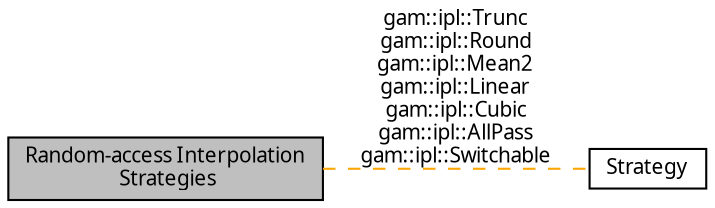 digraph "Random-access Interpolation Strategies"
{
  bgcolor="transparent";
  edge [fontname="FreeSans.ttf",fontsize="10",labelfontname="FreeSans.ttf",labelfontsize="10"];
  node [fontname="FreeSans.ttf",fontsize="10",shape=box];
  rankdir=LR;
  Node1 [label="Random-access Interpolation\l Strategies",height=0.2,width=0.4,color="black", fillcolor="grey75", style="filled", fontcolor="black",tooltip=" "];
  Node2 [label="Strategy",height=0.2,width=0.4,color="black",URL="$group___strategy.html",tooltip="Function objects representing algorithms."];
  Node1->Node2 [shape=plaintext, label="gam::ipl::Trunc\ngam::ipl::Round\ngam::ipl::Mean2\ngam::ipl::Linear\ngam::ipl::Cubic\ngam::ipl::AllPass\ngam::ipl::Switchable", color="orange", dir="none", style="dashed"];
}
